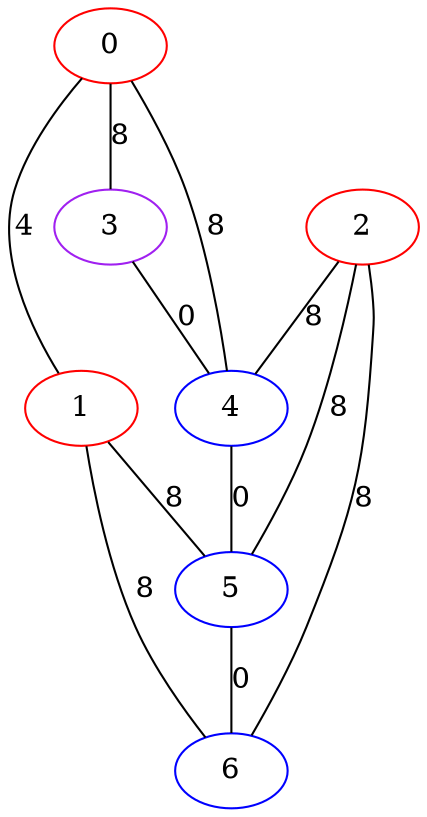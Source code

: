 graph "" {
0 [color=red, weight=1];
1 [color=red, weight=1];
2 [color=red, weight=1];
3 [color=purple, weight=4];
4 [color=blue, weight=3];
5 [color=blue, weight=3];
6 [color=blue, weight=3];
0 -- 1  [key=0, label=4];
0 -- 3  [key=0, label=8];
0 -- 4  [key=0, label=8];
1 -- 5  [key=0, label=8];
1 -- 6  [key=0, label=8];
2 -- 4  [key=0, label=8];
2 -- 5  [key=0, label=8];
2 -- 6  [key=0, label=8];
3 -- 4  [key=0, label=0];
4 -- 5  [key=0, label=0];
5 -- 6  [key=0, label=0];
}
